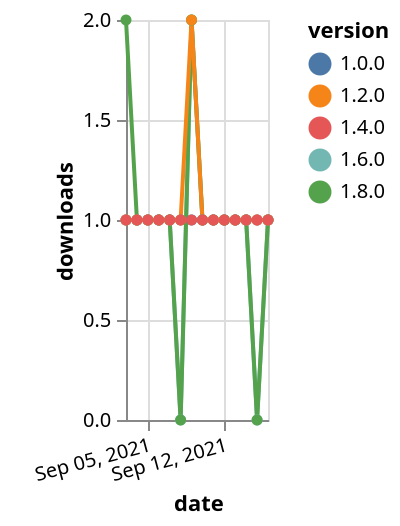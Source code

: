 {"$schema": "https://vega.github.io/schema/vega-lite/v5.json", "description": "A simple bar chart with embedded data.", "data": {"values": [{"date": "2021-09-03", "total": 157, "delta": 1, "version": "1.6.0"}, {"date": "2021-09-04", "total": 158, "delta": 1, "version": "1.6.0"}, {"date": "2021-09-05", "total": 159, "delta": 1, "version": "1.6.0"}, {"date": "2021-09-06", "total": 160, "delta": 1, "version": "1.6.0"}, {"date": "2021-09-07", "total": 161, "delta": 1, "version": "1.6.0"}, {"date": "2021-09-08", "total": 161, "delta": 0, "version": "1.6.0"}, {"date": "2021-09-09", "total": 163, "delta": 2, "version": "1.6.0"}, {"date": "2021-09-10", "total": 164, "delta": 1, "version": "1.6.0"}, {"date": "2021-09-11", "total": 165, "delta": 1, "version": "1.6.0"}, {"date": "2021-09-12", "total": 166, "delta": 1, "version": "1.6.0"}, {"date": "2021-09-13", "total": 167, "delta": 1, "version": "1.6.0"}, {"date": "2021-09-14", "total": 168, "delta": 1, "version": "1.6.0"}, {"date": "2021-09-15", "total": 168, "delta": 0, "version": "1.6.0"}, {"date": "2021-09-16", "total": 169, "delta": 1, "version": "1.6.0"}, {"date": "2021-09-03", "total": 115, "delta": 2, "version": "1.8.0"}, {"date": "2021-09-04", "total": 116, "delta": 1, "version": "1.8.0"}, {"date": "2021-09-05", "total": 117, "delta": 1, "version": "1.8.0"}, {"date": "2021-09-06", "total": 118, "delta": 1, "version": "1.8.0"}, {"date": "2021-09-07", "total": 119, "delta": 1, "version": "1.8.0"}, {"date": "2021-09-08", "total": 119, "delta": 0, "version": "1.8.0"}, {"date": "2021-09-09", "total": 121, "delta": 2, "version": "1.8.0"}, {"date": "2021-09-10", "total": 122, "delta": 1, "version": "1.8.0"}, {"date": "2021-09-11", "total": 123, "delta": 1, "version": "1.8.0"}, {"date": "2021-09-12", "total": 124, "delta": 1, "version": "1.8.0"}, {"date": "2021-09-13", "total": 125, "delta": 1, "version": "1.8.0"}, {"date": "2021-09-14", "total": 126, "delta": 1, "version": "1.8.0"}, {"date": "2021-09-15", "total": 126, "delta": 0, "version": "1.8.0"}, {"date": "2021-09-16", "total": 127, "delta": 1, "version": "1.8.0"}, {"date": "2021-09-03", "total": 175, "delta": 1, "version": "1.0.0"}, {"date": "2021-09-04", "total": 176, "delta": 1, "version": "1.0.0"}, {"date": "2021-09-05", "total": 177, "delta": 1, "version": "1.0.0"}, {"date": "2021-09-06", "total": 178, "delta": 1, "version": "1.0.0"}, {"date": "2021-09-07", "total": 179, "delta": 1, "version": "1.0.0"}, {"date": "2021-09-08", "total": 180, "delta": 1, "version": "1.0.0"}, {"date": "2021-09-09", "total": 181, "delta": 1, "version": "1.0.0"}, {"date": "2021-09-10", "total": 182, "delta": 1, "version": "1.0.0"}, {"date": "2021-09-11", "total": 183, "delta": 1, "version": "1.0.0"}, {"date": "2021-09-12", "total": 184, "delta": 1, "version": "1.0.0"}, {"date": "2021-09-13", "total": 185, "delta": 1, "version": "1.0.0"}, {"date": "2021-09-14", "total": 186, "delta": 1, "version": "1.0.0"}, {"date": "2021-09-15", "total": 187, "delta": 1, "version": "1.0.0"}, {"date": "2021-09-16", "total": 188, "delta": 1, "version": "1.0.0"}, {"date": "2021-09-03", "total": 167, "delta": 1, "version": "1.2.0"}, {"date": "2021-09-04", "total": 168, "delta": 1, "version": "1.2.0"}, {"date": "2021-09-05", "total": 169, "delta": 1, "version": "1.2.0"}, {"date": "2021-09-06", "total": 170, "delta": 1, "version": "1.2.0"}, {"date": "2021-09-07", "total": 171, "delta": 1, "version": "1.2.0"}, {"date": "2021-09-08", "total": 172, "delta": 1, "version": "1.2.0"}, {"date": "2021-09-09", "total": 174, "delta": 2, "version": "1.2.0"}, {"date": "2021-09-10", "total": 175, "delta": 1, "version": "1.2.0"}, {"date": "2021-09-11", "total": 176, "delta": 1, "version": "1.2.0"}, {"date": "2021-09-12", "total": 177, "delta": 1, "version": "1.2.0"}, {"date": "2021-09-13", "total": 178, "delta": 1, "version": "1.2.0"}, {"date": "2021-09-14", "total": 179, "delta": 1, "version": "1.2.0"}, {"date": "2021-09-15", "total": 180, "delta": 1, "version": "1.2.0"}, {"date": "2021-09-16", "total": 181, "delta": 1, "version": "1.2.0"}, {"date": "2021-09-03", "total": 144, "delta": 1, "version": "1.4.0"}, {"date": "2021-09-04", "total": 145, "delta": 1, "version": "1.4.0"}, {"date": "2021-09-05", "total": 146, "delta": 1, "version": "1.4.0"}, {"date": "2021-09-06", "total": 147, "delta": 1, "version": "1.4.0"}, {"date": "2021-09-07", "total": 148, "delta": 1, "version": "1.4.0"}, {"date": "2021-09-08", "total": 149, "delta": 1, "version": "1.4.0"}, {"date": "2021-09-09", "total": 150, "delta": 1, "version": "1.4.0"}, {"date": "2021-09-10", "total": 151, "delta": 1, "version": "1.4.0"}, {"date": "2021-09-11", "total": 152, "delta": 1, "version": "1.4.0"}, {"date": "2021-09-12", "total": 153, "delta": 1, "version": "1.4.0"}, {"date": "2021-09-13", "total": 154, "delta": 1, "version": "1.4.0"}, {"date": "2021-09-14", "total": 155, "delta": 1, "version": "1.4.0"}, {"date": "2021-09-15", "total": 156, "delta": 1, "version": "1.4.0"}, {"date": "2021-09-16", "total": 157, "delta": 1, "version": "1.4.0"}]}, "width": "container", "mark": {"type": "line", "point": {"filled": true}}, "encoding": {"x": {"field": "date", "type": "temporal", "timeUnit": "yearmonthdate", "title": "date", "axis": {"labelAngle": -15}}, "y": {"field": "delta", "type": "quantitative", "title": "downloads"}, "color": {"field": "version", "type": "nominal"}, "tooltip": {"field": "delta"}}}